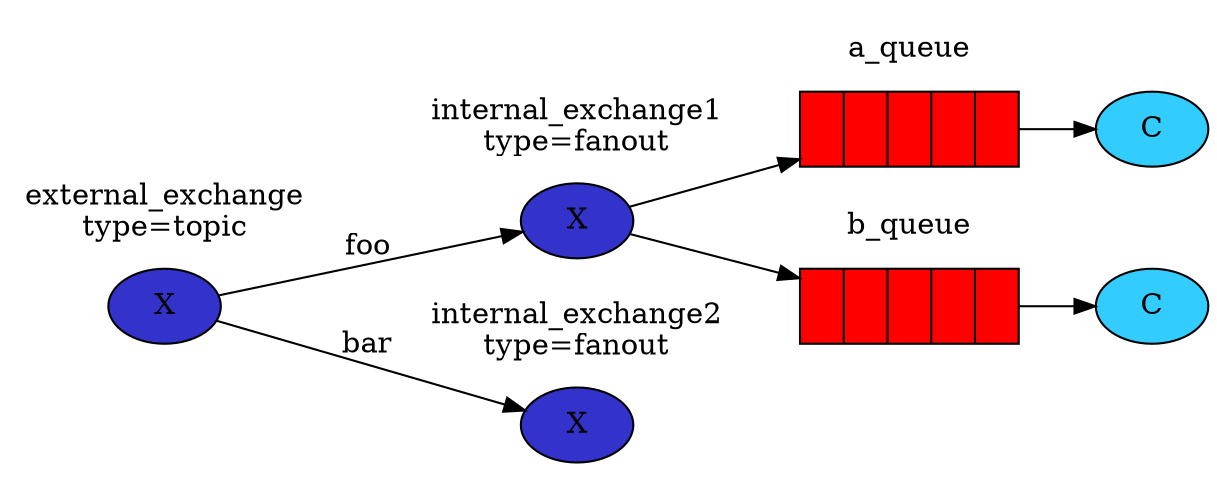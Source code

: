 digraph {
  bgcolor=transparent;
  truecolor=true;
  rankdir=LR;
  node [style="filled"];

  subgraph cluster_Q_a_queue {
    label="a_queue";
    color=transparent;
    "Q_a_queue" [label="{||||}", fillcolor="red", shape="record"];
  }

  "C_a_queue" [label="C", fillcolor="#33ccff"];  "Q_a_queue" -> "C_a_queue"  subgraph cluster_Q_b_queue {
    label="b_queue";
    color=transparent;
    "Q_b_queue" [label="{||||}", fillcolor="red", shape="record"];
  }

  "C_b_queue" [label="C", fillcolor="#33ccff"];  "Q_b_queue" -> "C_b_queue"  subgraph cluster_X_external_exchange {
    label="external_exchange\ntype=topic";
    color=transparent;
    "X_external_exchange" [label="X", fillcolor="#3333CC", shape="ellipse"];
  }

  subgraph cluster_X_internal_exchange1 {
    label="internal_exchange1\ntype=fanout";
    color=transparent;
    "X_internal_exchange1" [label="X", fillcolor="#3333CC", shape="ellipse"];
  }

  subgraph cluster_X_internal_exchange2 {
    label="internal_exchange2\ntype=fanout";
    color=transparent;
    "X_internal_exchange2" [label="X", fillcolor="#3333CC", shape="ellipse"];
  }

  X_external_exchange -> X_internal_exchange1 [label="foo"];
  X_external_exchange -> X_internal_exchange2 [label="bar"];
  X_internal_exchange1 -> Q_a_queue [label=""];
  X_internal_exchange1 -> Q_b_queue [label=""];
}